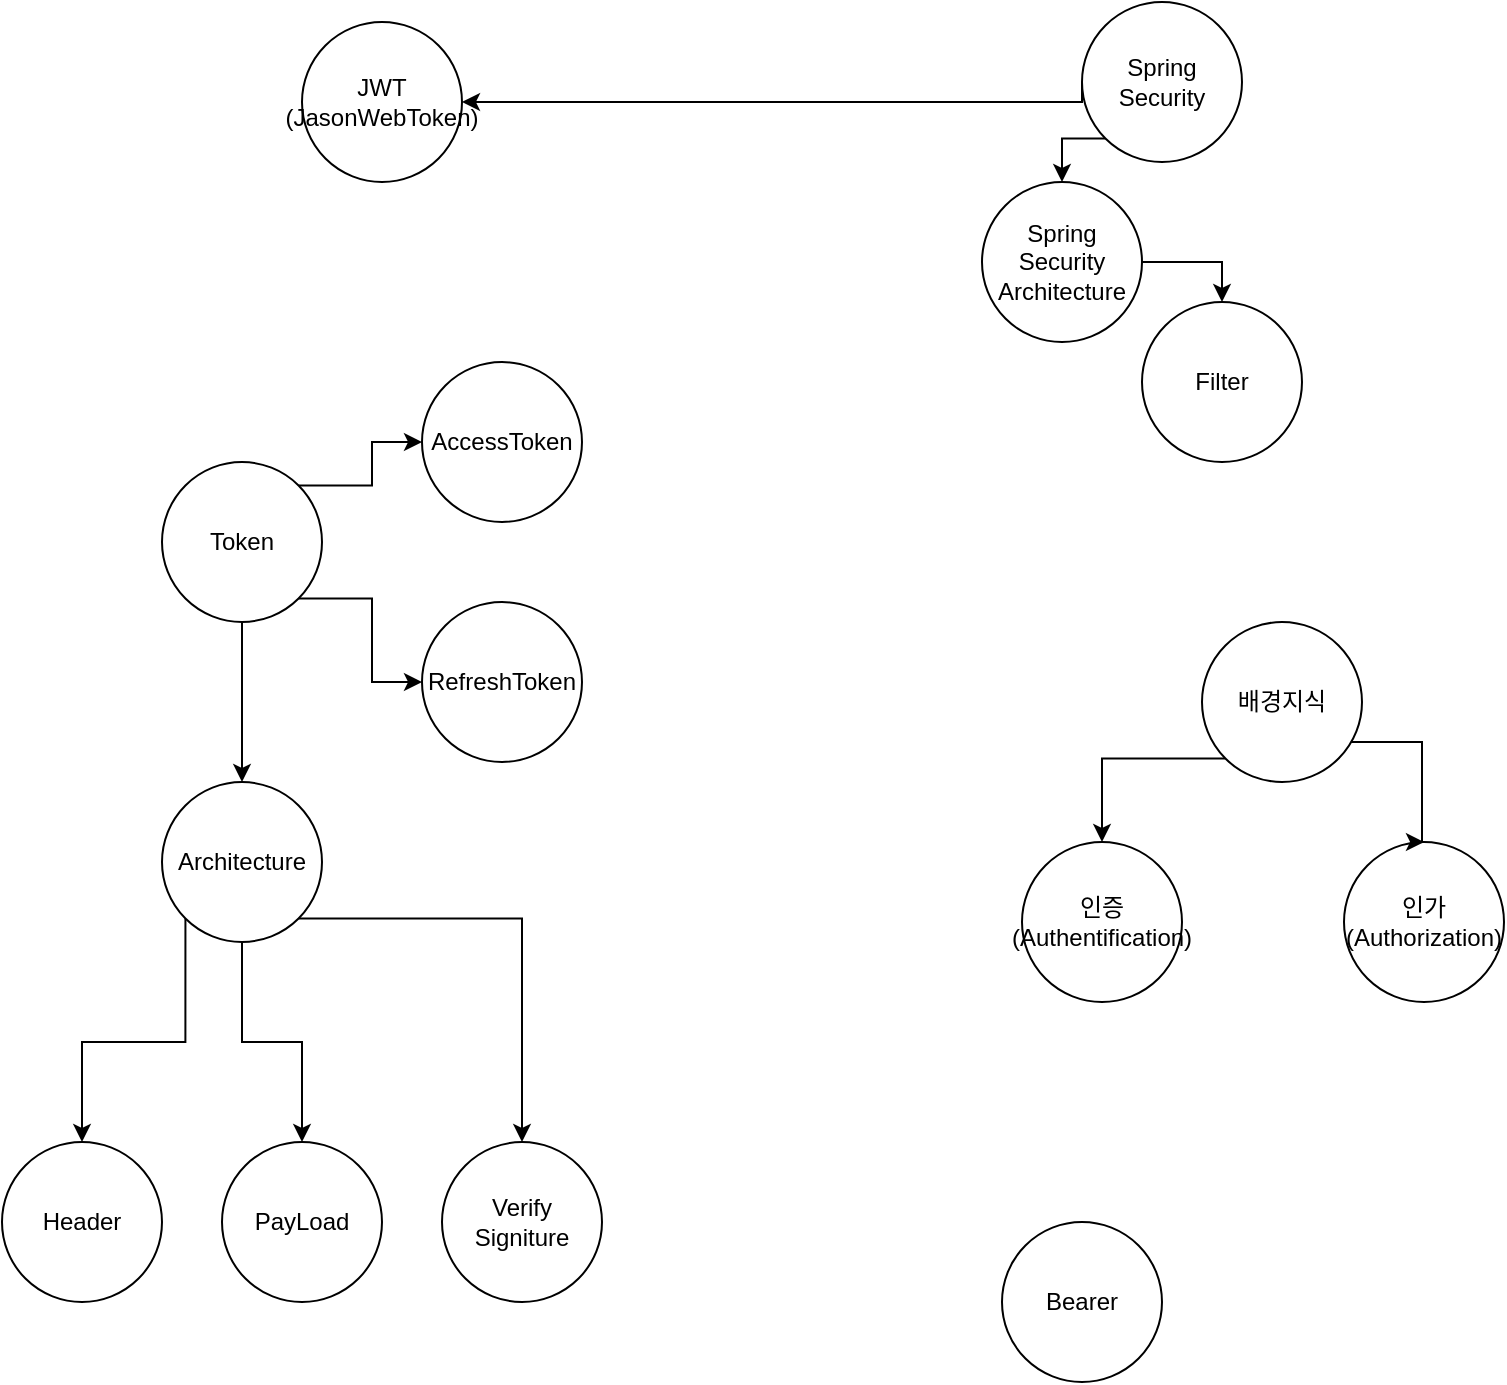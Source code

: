 <mxfile version="21.6.6" type="github">
  <diagram name="페이지-1" id="Fbz31L2CTwGyDwPbKBJx">
    <mxGraphModel dx="1956" dy="608" grid="1" gridSize="10" guides="1" tooltips="1" connect="1" arrows="1" fold="1" page="1" pageScale="1" pageWidth="827" pageHeight="1169" math="0" shadow="0">
      <root>
        <mxCell id="0" />
        <mxCell id="1" parent="0" />
        <mxCell id="JBgTJfaiiA_D_RjS3cp3-1" value="JWT&lt;br&gt;(JasonWebToken)" style="ellipse;whiteSpace=wrap;html=1;" vertex="1" parent="1">
          <mxGeometry x="110" y="80" width="80" height="80" as="geometry" />
        </mxCell>
        <mxCell id="JBgTJfaiiA_D_RjS3cp3-13" style="edgeStyle=orthogonalEdgeStyle;rounded=0;orthogonalLoop=1;jettySize=auto;html=1;exitX=0;exitY=1;exitDx=0;exitDy=0;entryX=0.5;entryY=0;entryDx=0;entryDy=0;" edge="1" parent="1" source="JBgTJfaiiA_D_RjS3cp3-2" target="JBgTJfaiiA_D_RjS3cp3-5">
          <mxGeometry relative="1" as="geometry" />
        </mxCell>
        <mxCell id="JBgTJfaiiA_D_RjS3cp3-18" style="edgeStyle=orthogonalEdgeStyle;rounded=0;orthogonalLoop=1;jettySize=auto;html=1;exitX=0;exitY=0.5;exitDx=0;exitDy=0;entryX=1;entryY=0.5;entryDx=0;entryDy=0;" edge="1" parent="1" source="JBgTJfaiiA_D_RjS3cp3-2" target="JBgTJfaiiA_D_RjS3cp3-1">
          <mxGeometry relative="1" as="geometry">
            <Array as="points">
              <mxPoint x="500" y="120" />
            </Array>
          </mxGeometry>
        </mxCell>
        <mxCell id="JBgTJfaiiA_D_RjS3cp3-2" value="Spring Security" style="ellipse;whiteSpace=wrap;html=1;" vertex="1" parent="1">
          <mxGeometry x="500" y="70" width="80" height="80" as="geometry" />
        </mxCell>
        <mxCell id="JBgTJfaiiA_D_RjS3cp3-3" value="AccessToken" style="ellipse;whiteSpace=wrap;html=1;" vertex="1" parent="1">
          <mxGeometry x="170" y="250" width="80" height="80" as="geometry" />
        </mxCell>
        <mxCell id="JBgTJfaiiA_D_RjS3cp3-4" value="RefreshToken" style="ellipse;whiteSpace=wrap;html=1;" vertex="1" parent="1">
          <mxGeometry x="170" y="370" width="80" height="80" as="geometry" />
        </mxCell>
        <mxCell id="JBgTJfaiiA_D_RjS3cp3-14" style="edgeStyle=orthogonalEdgeStyle;rounded=0;orthogonalLoop=1;jettySize=auto;html=1;exitX=1;exitY=0.5;exitDx=0;exitDy=0;" edge="1" parent="1" source="JBgTJfaiiA_D_RjS3cp3-5" target="JBgTJfaiiA_D_RjS3cp3-6">
          <mxGeometry relative="1" as="geometry" />
        </mxCell>
        <mxCell id="JBgTJfaiiA_D_RjS3cp3-5" value="Spring Security Architecture" style="ellipse;whiteSpace=wrap;html=1;" vertex="1" parent="1">
          <mxGeometry x="450" y="160" width="80" height="80" as="geometry" />
        </mxCell>
        <mxCell id="JBgTJfaiiA_D_RjS3cp3-6" value="Filter" style="ellipse;whiteSpace=wrap;html=1;" vertex="1" parent="1">
          <mxGeometry x="530" y="220" width="80" height="80" as="geometry" />
        </mxCell>
        <mxCell id="JBgTJfaiiA_D_RjS3cp3-9" value="Bearer" style="ellipse;whiteSpace=wrap;html=1;" vertex="1" parent="1">
          <mxGeometry x="460" y="680" width="80" height="80" as="geometry" />
        </mxCell>
        <mxCell id="JBgTJfaiiA_D_RjS3cp3-11" style="edgeStyle=orthogonalEdgeStyle;rounded=0;orthogonalLoop=1;jettySize=auto;html=1;exitX=1;exitY=0;exitDx=0;exitDy=0;" edge="1" parent="1" source="JBgTJfaiiA_D_RjS3cp3-10" target="JBgTJfaiiA_D_RjS3cp3-3">
          <mxGeometry relative="1" as="geometry" />
        </mxCell>
        <mxCell id="JBgTJfaiiA_D_RjS3cp3-12" style="edgeStyle=orthogonalEdgeStyle;rounded=0;orthogonalLoop=1;jettySize=auto;html=1;exitX=1;exitY=1;exitDx=0;exitDy=0;entryX=0;entryY=0.5;entryDx=0;entryDy=0;" edge="1" parent="1" source="JBgTJfaiiA_D_RjS3cp3-10" target="JBgTJfaiiA_D_RjS3cp3-4">
          <mxGeometry relative="1" as="geometry" />
        </mxCell>
        <mxCell id="JBgTJfaiiA_D_RjS3cp3-23" style="edgeStyle=orthogonalEdgeStyle;rounded=0;orthogonalLoop=1;jettySize=auto;html=1;exitX=0.5;exitY=1;exitDx=0;exitDy=0;entryX=0.5;entryY=0;entryDx=0;entryDy=0;" edge="1" parent="1" source="JBgTJfaiiA_D_RjS3cp3-10" target="JBgTJfaiiA_D_RjS3cp3-22">
          <mxGeometry relative="1" as="geometry" />
        </mxCell>
        <mxCell id="JBgTJfaiiA_D_RjS3cp3-10" value="Token" style="ellipse;whiteSpace=wrap;html=1;" vertex="1" parent="1">
          <mxGeometry x="40" y="300" width="80" height="80" as="geometry" />
        </mxCell>
        <mxCell id="JBgTJfaiiA_D_RjS3cp3-15" value="인증(Authentification)" style="ellipse;whiteSpace=wrap;html=1;" vertex="1" parent="1">
          <mxGeometry x="470" y="490" width="80" height="80" as="geometry" />
        </mxCell>
        <mxCell id="JBgTJfaiiA_D_RjS3cp3-16" value="인가&lt;br&gt;(Authorization)" style="ellipse;whiteSpace=wrap;html=1;" vertex="1" parent="1">
          <mxGeometry x="631" y="490" width="80" height="80" as="geometry" />
        </mxCell>
        <mxCell id="JBgTJfaiiA_D_RjS3cp3-20" style="edgeStyle=orthogonalEdgeStyle;rounded=0;orthogonalLoop=1;jettySize=auto;html=1;exitX=0;exitY=1;exitDx=0;exitDy=0;entryX=0.5;entryY=0;entryDx=0;entryDy=0;" edge="1" parent="1" source="JBgTJfaiiA_D_RjS3cp3-19" target="JBgTJfaiiA_D_RjS3cp3-15">
          <mxGeometry relative="1" as="geometry" />
        </mxCell>
        <mxCell id="JBgTJfaiiA_D_RjS3cp3-21" style="edgeStyle=orthogonalEdgeStyle;rounded=0;orthogonalLoop=1;jettySize=auto;html=1;exitX=1;exitY=1;exitDx=0;exitDy=0;entryX=0.5;entryY=0;entryDx=0;entryDy=0;" edge="1" parent="1" source="JBgTJfaiiA_D_RjS3cp3-19" target="JBgTJfaiiA_D_RjS3cp3-16">
          <mxGeometry relative="1" as="geometry">
            <Array as="points">
              <mxPoint x="628" y="440" />
              <mxPoint x="670" y="440" />
            </Array>
          </mxGeometry>
        </mxCell>
        <mxCell id="JBgTJfaiiA_D_RjS3cp3-19" value="배경지식" style="ellipse;whiteSpace=wrap;html=1;" vertex="1" parent="1">
          <mxGeometry x="560" y="380" width="80" height="80" as="geometry" />
        </mxCell>
        <mxCell id="JBgTJfaiiA_D_RjS3cp3-27" style="edgeStyle=orthogonalEdgeStyle;rounded=0;orthogonalLoop=1;jettySize=auto;html=1;exitX=0;exitY=1;exitDx=0;exitDy=0;entryX=0.5;entryY=0;entryDx=0;entryDy=0;" edge="1" parent="1" source="JBgTJfaiiA_D_RjS3cp3-22" target="JBgTJfaiiA_D_RjS3cp3-24">
          <mxGeometry relative="1" as="geometry" />
        </mxCell>
        <mxCell id="JBgTJfaiiA_D_RjS3cp3-28" style="edgeStyle=orthogonalEdgeStyle;rounded=0;orthogonalLoop=1;jettySize=auto;html=1;exitX=0.5;exitY=1;exitDx=0;exitDy=0;entryX=0.5;entryY=0;entryDx=0;entryDy=0;" edge="1" parent="1" source="JBgTJfaiiA_D_RjS3cp3-22" target="JBgTJfaiiA_D_RjS3cp3-25">
          <mxGeometry relative="1" as="geometry" />
        </mxCell>
        <mxCell id="JBgTJfaiiA_D_RjS3cp3-30" style="edgeStyle=orthogonalEdgeStyle;rounded=0;orthogonalLoop=1;jettySize=auto;html=1;exitX=1;exitY=1;exitDx=0;exitDy=0;entryX=0.5;entryY=0;entryDx=0;entryDy=0;" edge="1" parent="1" source="JBgTJfaiiA_D_RjS3cp3-22" target="JBgTJfaiiA_D_RjS3cp3-26">
          <mxGeometry relative="1" as="geometry">
            <Array as="points">
              <mxPoint x="220" y="528" />
            </Array>
          </mxGeometry>
        </mxCell>
        <mxCell id="JBgTJfaiiA_D_RjS3cp3-22" value="Architecture" style="ellipse;whiteSpace=wrap;html=1;" vertex="1" parent="1">
          <mxGeometry x="40" y="460" width="80" height="80" as="geometry" />
        </mxCell>
        <mxCell id="JBgTJfaiiA_D_RjS3cp3-24" value="Header" style="ellipse;whiteSpace=wrap;html=1;" vertex="1" parent="1">
          <mxGeometry x="-40" y="640" width="80" height="80" as="geometry" />
        </mxCell>
        <mxCell id="JBgTJfaiiA_D_RjS3cp3-25" value="PayLoad" style="ellipse;whiteSpace=wrap;html=1;" vertex="1" parent="1">
          <mxGeometry x="70" y="640" width="80" height="80" as="geometry" />
        </mxCell>
        <mxCell id="JBgTJfaiiA_D_RjS3cp3-26" value="Verify Signiture" style="ellipse;whiteSpace=wrap;html=1;" vertex="1" parent="1">
          <mxGeometry x="180" y="640" width="80" height="80" as="geometry" />
        </mxCell>
      </root>
    </mxGraphModel>
  </diagram>
</mxfile>
